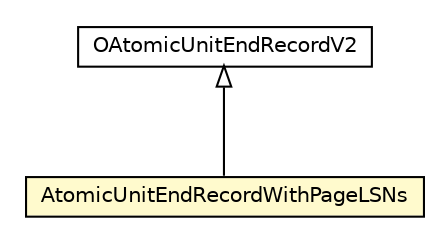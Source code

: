 #!/usr/local/bin/dot
#
# Class diagram 
# Generated by UMLGraph version R5_6-24-gf6e263 (http://www.umlgraph.org/)
#

digraph G {
	edge [fontname="Helvetica",fontsize=10,labelfontname="Helvetica",labelfontsize=10];
	node [fontname="Helvetica",fontsize=10,shape=plaintext];
	nodesep=0.25;
	ranksep=0.5;
	// com.orientechnologies.orient.core.storage.impl.local.paginated.wal.OAtomicUnitEndRecordV2
	c805139 [label=<<table title="com.orientechnologies.orient.core.storage.impl.local.paginated.wal.OAtomicUnitEndRecordV2" border="0" cellborder="1" cellspacing="0" cellpadding="2" port="p" href="./OAtomicUnitEndRecordV2.html">
		<tr><td><table border="0" cellspacing="0" cellpadding="1">
<tr><td align="center" balign="center"> OAtomicUnitEndRecordV2 </td></tr>
		</table></td></tr>
		</table>>, URL="./OAtomicUnitEndRecordV2.html", fontname="Helvetica", fontcolor="black", fontsize=10.0];
	// com.orientechnologies.orient.core.storage.impl.local.paginated.wal.AtomicUnitEndRecordWithPageLSNs
	c805165 [label=<<table title="com.orientechnologies.orient.core.storage.impl.local.paginated.wal.AtomicUnitEndRecordWithPageLSNs" border="0" cellborder="1" cellspacing="0" cellpadding="2" port="p" bgcolor="lemonChiffon" href="./AtomicUnitEndRecordWithPageLSNs.html">
		<tr><td><table border="0" cellspacing="0" cellpadding="1">
<tr><td align="center" balign="center"> AtomicUnitEndRecordWithPageLSNs </td></tr>
		</table></td></tr>
		</table>>, URL="./AtomicUnitEndRecordWithPageLSNs.html", fontname="Helvetica", fontcolor="black", fontsize=10.0];
	//com.orientechnologies.orient.core.storage.impl.local.paginated.wal.AtomicUnitEndRecordWithPageLSNs extends com.orientechnologies.orient.core.storage.impl.local.paginated.wal.OAtomicUnitEndRecordV2
	c805139:p -> c805165:p [dir=back,arrowtail=empty];
}

